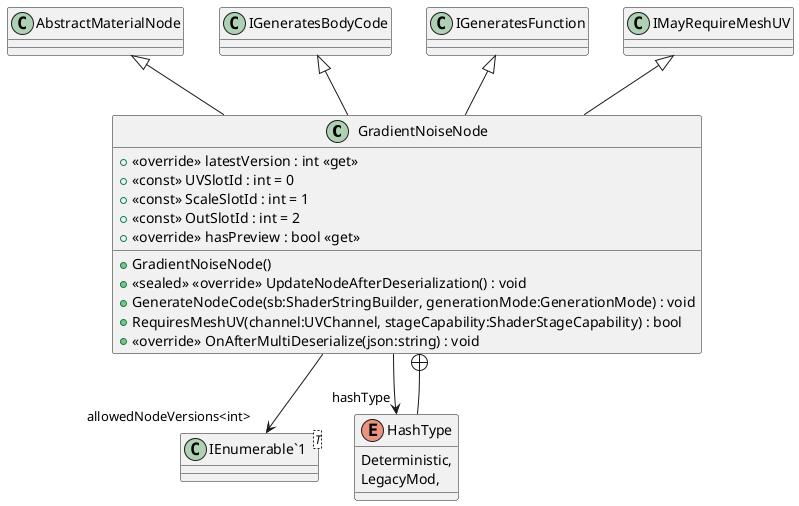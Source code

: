 @startuml
class GradientNoiseNode {
    + <<override>> latestVersion : int <<get>>
    + <<const>> UVSlotId : int = 0
    + <<const>> ScaleSlotId : int = 1
    + <<const>> OutSlotId : int = 2
    + GradientNoiseNode()
    + <<override>> hasPreview : bool <<get>>
    + <<sealed>> <<override>> UpdateNodeAfterDeserialization() : void
    + GenerateNodeCode(sb:ShaderStringBuilder, generationMode:GenerationMode) : void
    + RequiresMeshUV(channel:UVChannel, stageCapability:ShaderStageCapability) : bool
    + <<override>> OnAfterMultiDeserialize(json:string) : void
}
class "IEnumerable`1"<T> {
}
enum HashType {
    Deterministic,
    LegacyMod,
}
AbstractMaterialNode <|-- GradientNoiseNode
IGeneratesBodyCode <|-- GradientNoiseNode
IGeneratesFunction <|-- GradientNoiseNode
IMayRequireMeshUV <|-- GradientNoiseNode
GradientNoiseNode --> "allowedNodeVersions<int>" "IEnumerable`1"
GradientNoiseNode --> "hashType" HashType
GradientNoiseNode +-- HashType
@enduml
